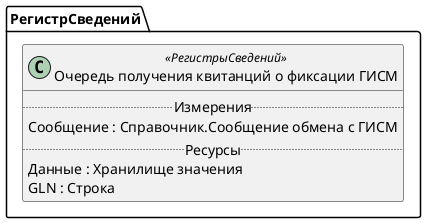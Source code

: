 ﻿@startuml ОчередьПолученияКвитанцийОФиксацииГИСМ
'!include templates.wsd
'..\include templates.wsd
class РегистрСведений.ОчередьПолученияКвитанцийОФиксацииГИСМ as "Очередь получения квитанций о фиксации ГИСМ" <<РегистрыСведений>>
{
..Измерения..
Сообщение : Справочник.Сообщение обмена с ГИСМ
..Ресурсы..
Данные : Хранилище значения
GLN : Строка
}
@enduml
